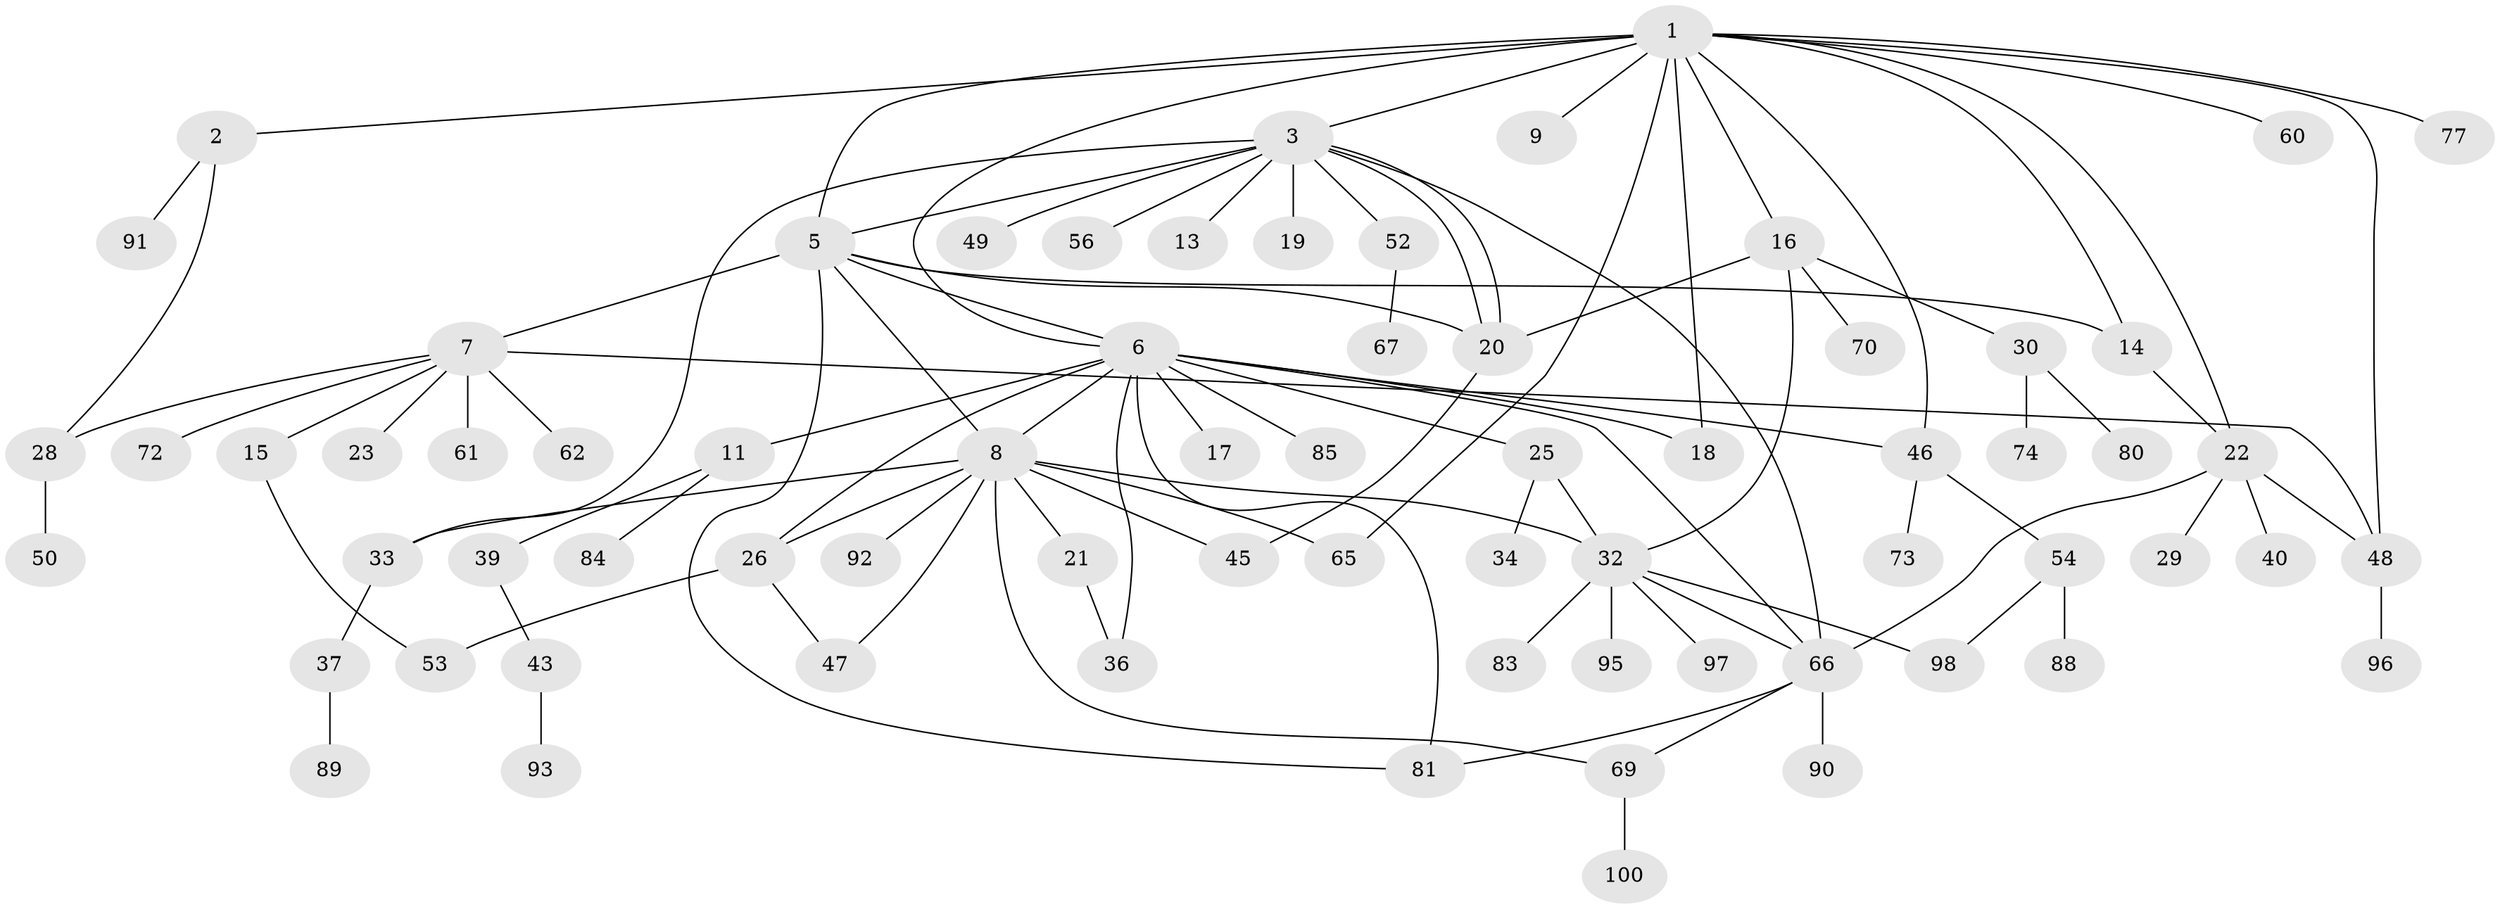 // original degree distribution, {16: 0.01, 4: 0.09, 12: 0.02, 3: 0.14, 8: 0.01, 14: 0.01, 5: 0.04, 1: 0.48, 6: 0.02, 2: 0.16, 7: 0.02}
// Generated by graph-tools (version 1.1) at 2025/38/02/21/25 10:38:53]
// undirected, 71 vertices, 99 edges
graph export_dot {
graph [start="1"]
  node [color=gray90,style=filled];
  1 [super="+82"];
  2 [super="+10"];
  3 [super="+4"];
  5 [super="+78"];
  6 [super="+55"];
  7 [super="+12"];
  8 [super="+31"];
  9;
  11 [super="+71"];
  13;
  14;
  15 [super="+76"];
  16 [super="+44"];
  17 [super="+86"];
  18 [super="+64"];
  19;
  20 [super="+24"];
  21;
  22 [super="+42"];
  23;
  25 [super="+58"];
  26 [super="+27"];
  28 [super="+35"];
  29;
  30 [super="+38"];
  32 [super="+51"];
  33;
  34;
  36;
  37;
  39 [super="+41"];
  40;
  43;
  45;
  46 [super="+63"];
  47 [super="+59"];
  48 [super="+94"];
  49;
  50;
  52;
  53 [super="+68"];
  54 [super="+57"];
  56;
  60;
  61;
  62;
  65;
  66 [super="+79"];
  67;
  69;
  70;
  72 [super="+75"];
  73;
  74;
  77;
  80;
  81 [super="+87"];
  83;
  84;
  85;
  88;
  89;
  90;
  91;
  92;
  93;
  95;
  96;
  97;
  98 [super="+99"];
  100;
  1 -- 2;
  1 -- 3;
  1 -- 5;
  1 -- 6;
  1 -- 9;
  1 -- 14;
  1 -- 16;
  1 -- 18 [weight=2];
  1 -- 22;
  1 -- 46;
  1 -- 60;
  1 -- 65;
  1 -- 77;
  1 -- 48;
  2 -- 28;
  2 -- 91;
  3 -- 13;
  3 -- 19;
  3 -- 20 [weight=2];
  3 -- 20;
  3 -- 33;
  3 -- 49;
  3 -- 52;
  3 -- 56;
  3 -- 5 [weight=2];
  3 -- 66;
  5 -- 7 [weight=2];
  5 -- 8;
  5 -- 14;
  5 -- 81;
  5 -- 6;
  5 -- 20;
  6 -- 8;
  6 -- 11;
  6 -- 17;
  6 -- 18;
  6 -- 25;
  6 -- 26;
  6 -- 36;
  6 -- 46;
  6 -- 66;
  6 -- 81;
  6 -- 85;
  7 -- 61;
  7 -- 72;
  7 -- 48;
  7 -- 23;
  7 -- 28;
  7 -- 62;
  7 -- 15;
  8 -- 21;
  8 -- 33;
  8 -- 45;
  8 -- 47;
  8 -- 65;
  8 -- 69;
  8 -- 92;
  8 -- 32;
  8 -- 26;
  11 -- 39;
  11 -- 84;
  14 -- 22;
  15 -- 53;
  16 -- 30;
  16 -- 32;
  16 -- 20;
  16 -- 70;
  20 -- 45;
  21 -- 36;
  22 -- 29;
  22 -- 40;
  22 -- 48;
  22 -- 66;
  25 -- 32;
  25 -- 34;
  26 -- 53;
  26 -- 47;
  28 -- 50;
  30 -- 74;
  30 -- 80;
  32 -- 83;
  32 -- 95;
  32 -- 97;
  32 -- 98;
  32 -- 66;
  33 -- 37;
  37 -- 89;
  39 -- 43;
  43 -- 93;
  46 -- 54;
  46 -- 73;
  48 -- 96;
  52 -- 67;
  54 -- 88;
  54 -- 98;
  66 -- 69;
  66 -- 81;
  66 -- 90;
  69 -- 100;
}
